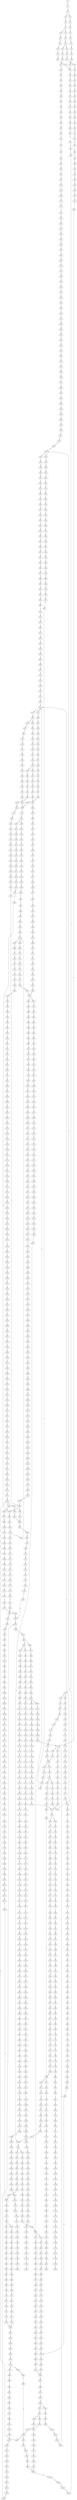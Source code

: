 strict digraph  {
	S0 -> S1 [ label = A ];
	S1 -> S2 [ label = T ];
	S2 -> S3 [ label = G ];
	S2 -> S4 [ label = A ];
	S3 -> S5 [ label = A ];
	S4 -> S6 [ label = A ];
	S5 -> S7 [ label = A ];
	S6 -> S8 [ label = A ];
	S7 -> S9 [ label = G ];
	S7 -> S10 [ label = C ];
	S8 -> S11 [ label = C ];
	S9 -> S12 [ label = A ];
	S10 -> S13 [ label = C ];
	S11 -> S14 [ label = C ];
	S12 -> S15 [ label = G ];
	S13 -> S16 [ label = T ];
	S14 -> S17 [ label = T ];
	S15 -> S18 [ label = T ];
	S15 -> S19 [ label = G ];
	S16 -> S20 [ label = C ];
	S17 -> S21 [ label = C ];
	S18 -> S22 [ label = C ];
	S19 -> S23 [ label = C ];
	S20 -> S24 [ label = C ];
	S21 -> S25 [ label = C ];
	S22 -> S26 [ label = T ];
	S23 -> S27 [ label = A ];
	S24 -> S28 [ label = A ];
	S25 -> S29 [ label = A ];
	S26 -> S30 [ label = C ];
	S27 -> S31 [ label = G ];
	S28 -> S32 [ label = G ];
	S29 -> S33 [ label = G ];
	S30 -> S34 [ label = T ];
	S31 -> S35 [ label = T ];
	S32 -> S36 [ label = T ];
	S33 -> S36 [ label = T ];
	S34 -> S37 [ label = C ];
	S35 -> S38 [ label = C ];
	S36 -> S39 [ label = C ];
	S37 -> S40 [ label = T ];
	S38 -> S41 [ label = C ];
	S39 -> S42 [ label = G ];
	S40 -> S43 [ label = C ];
	S41 -> S44 [ label = T ];
	S42 -> S45 [ label = T ];
	S43 -> S46 [ label = G ];
	S44 -> S47 [ label = G ];
	S45 -> S48 [ label = G ];
	S46 -> S49 [ label = G ];
	S47 -> S50 [ label = C ];
	S48 -> S51 [ label = C ];
	S49 -> S52 [ label = T ];
	S50 -> S53 [ label = G ];
	S51 -> S54 [ label = C ];
	S52 -> S55 [ label = C ];
	S53 -> S56 [ label = G ];
	S54 -> S57 [ label = A ];
	S55 -> S58 [ label = T ];
	S56 -> S59 [ label = C ];
	S57 -> S60 [ label = C ];
	S58 -> S61 [ label = C ];
	S59 -> S62 [ label = C ];
	S60 -> S63 [ label = G ];
	S61 -> S64 [ label = G ];
	S62 -> S65 [ label = T ];
	S63 -> S66 [ label = A ];
	S64 -> S67 [ label = G ];
	S65 -> S68 [ label = G ];
	S66 -> S69 [ label = G ];
	S67 -> S70 [ label = T ];
	S68 -> S71 [ label = T ];
	S69 -> S72 [ label = T ];
	S70 -> S73 [ label = T ];
	S71 -> S74 [ label = G ];
	S72 -> S75 [ label = G ];
	S73 -> S76 [ label = C ];
	S74 -> S77 [ label = C ];
	S75 -> S78 [ label = T ];
	S76 -> S79 [ label = A ];
	S77 -> S80 [ label = T ];
	S78 -> S81 [ label = C ];
	S79 -> S82 [ label = A ];
	S80 -> S83 [ label = A ];
	S81 -> S84 [ label = T ];
	S82 -> S85 [ label = G ];
	S83 -> S86 [ label = C ];
	S84 -> S87 [ label = T ];
	S84 -> S88 [ label = C ];
	S85 -> S89 [ label = A ];
	S86 -> S90 [ label = C ];
	S87 -> S91 [ label = C ];
	S88 -> S92 [ label = C ];
	S89 -> S93 [ label = C ];
	S90 -> S94 [ label = T ];
	S91 -> S95 [ label = G ];
	S92 -> S96 [ label = G ];
	S93 -> S97 [ label = C ];
	S94 -> S98 [ label = G ];
	S95 -> S99 [ label = G ];
	S96 -> S100 [ label = T ];
	S97 -> S101 [ label = T ];
	S98 -> S102 [ label = T ];
	S99 -> S103 [ label = T ];
	S100 -> S104 [ label = T ];
	S101 -> S105 [ label = T ];
	S102 -> S106 [ label = C ];
	S103 -> S107 [ label = C ];
	S104 -> S108 [ label = C ];
	S105 -> S109 [ label = T ];
	S106 -> S110 [ label = C ];
	S107 -> S111 [ label = C ];
	S108 -> S112 [ label = C ];
	S109 -> S113 [ label = T ];
	S110 -> S114 [ label = T ];
	S111 -> S115 [ label = T ];
	S112 -> S116 [ label = T ];
	S113 -> S117 [ label = T ];
	S114 -> S118 [ label = T ];
	S115 -> S119 [ label = T ];
	S116 -> S120 [ label = T ];
	S117 -> S121 [ label = G ];
	S118 -> S122 [ label = G ];
	S119 -> S123 [ label = G ];
	S120 -> S124 [ label = A ];
	S121 -> S125 [ label = A ];
	S122 -> S126 [ label = A ];
	S122 -> S127 [ label = T ];
	S123 -> S128 [ label = A ];
	S124 -> S129 [ label = A ];
	S125 -> S130 [ label = A ];
	S126 -> S131 [ label = A ];
	S127 -> S132 [ label = A ];
	S128 -> S133 [ label = A ];
	S129 -> S134 [ label = A ];
	S130 -> S135 [ label = C ];
	S131 -> S136 [ label = C ];
	S132 -> S137 [ label = G ];
	S133 -> S136 [ label = C ];
	S134 -> S138 [ label = C ];
	S135 -> S139 [ label = A ];
	S136 -> S140 [ label = T ];
	S136 -> S141 [ label = A ];
	S137 -> S142 [ label = G ];
	S138 -> S143 [ label = A ];
	S139 -> S144 [ label = G ];
	S140 -> S145 [ label = T ];
	S141 -> S146 [ label = G ];
	S142 -> S147 [ label = A ];
	S143 -> S148 [ label = G ];
	S144 -> S149 [ label = T ];
	S145 -> S150 [ label = C ];
	S146 -> S151 [ label = G ];
	S147 -> S152 [ label = G ];
	S148 -> S153 [ label = G ];
	S149 -> S154 [ label = T ];
	S150 -> S155 [ label = A ];
	S151 -> S156 [ label = G ];
	S151 -> S157 [ label = T ];
	S152 -> S158 [ label = A ];
	S153 -> S159 [ label = T ];
	S154 -> S160 [ label = G ];
	S155 -> S161 [ label = A ];
	S156 -> S162 [ label = T ];
	S157 -> S163 [ label = C ];
	S158 -> S164 [ label = G ];
	S159 -> S165 [ label = C ];
	S160 -> S166 [ label = A ];
	S161 -> S167 [ label = C ];
	S162 -> S168 [ label = C ];
	S163 -> S169 [ label = C ];
	S164 -> S170 [ label = G ];
	S165 -> S171 [ label = T ];
	S166 -> S172 [ label = C ];
	S167 -> S173 [ label = C ];
	S167 -> S174 [ label = T ];
	S168 -> S175 [ label = C ];
	S169 -> S176 [ label = C ];
	S170 -> S177 [ label = T ];
	S171 -> S178 [ label = C ];
	S172 -> S179 [ label = T ];
	S173 -> S180 [ label = G ];
	S174 -> S181 [ label = G ];
	S175 -> S182 [ label = G ];
	S176 -> S183 [ label = T ];
	S177 -> S184 [ label = C ];
	S178 -> S185 [ label = T ];
	S179 -> S186 [ label = G ];
	S180 -> S187 [ label = G ];
	S181 -> S188 [ label = G ];
	S181 -> S189 [ label = C ];
	S182 -> S190 [ label = C ];
	S183 -> S191 [ label = T ];
	S184 -> S192 [ label = C ];
	S185 -> S193 [ label = C ];
	S186 -> S194 [ label = T ];
	S187 -> S195 [ label = C ];
	S188 -> S196 [ label = C ];
	S189 -> S197 [ label = C ];
	S190 -> S198 [ label = C ];
	S191 -> S199 [ label = C ];
	S192 -> S200 [ label = C ];
	S193 -> S201 [ label = C ];
	S194 -> S202 [ label = A ];
	S195 -> S203 [ label = C ];
	S196 -> S204 [ label = C ];
	S197 -> S205 [ label = C ];
	S198 -> S206 [ label = G ];
	S199 -> S207 [ label = T ];
	S199 -> S208 [ label = G ];
	S200 -> S209 [ label = A ];
	S200 -> S210 [ label = G ];
	S201 -> S211 [ label = G ];
	S202 -> S212 [ label = C ];
	S203 -> S213 [ label = C ];
	S204 -> S214 [ label = C ];
	S205 -> S215 [ label = T ];
	S206 -> S216 [ label = C ];
	S206 -> S217 [ label = G ];
	S207 -> S218 [ label = C ];
	S208 -> S219 [ label = C ];
	S209 -> S220 [ label = G ];
	S210 -> S221 [ label = G ];
	S211 -> S222 [ label = T ];
	S212 -> S223 [ label = A ];
	S213 -> S224 [ label = A ];
	S214 -> S225 [ label = A ];
	S215 -> S226 [ label = A ];
	S216 -> S227 [ label = A ];
	S217 -> S228 [ label = A ];
	S218 -> S229 [ label = G ];
	S219 -> S230 [ label = A ];
	S220 -> S231 [ label = A ];
	S221 -> S232 [ label = A ];
	S222 -> S233 [ label = A ];
	S223 -> S234 [ label = C ];
	S224 -> S235 [ label = G ];
	S225 -> S236 [ label = G ];
	S226 -> S237 [ label = G ];
	S227 -> S238 [ label = C ];
	S228 -> S239 [ label = A ];
	S229 -> S240 [ label = T ];
	S230 -> S241 [ label = C ];
	S231 -> S242 [ label = G ];
	S232 -> S243 [ label = G ];
	S233 -> S244 [ label = C ];
	S234 -> S245 [ label = T ];
	S235 -> S246 [ label = T ];
	S236 -> S247 [ label = G ];
	S237 -> S248 [ label = G ];
	S238 -> S249 [ label = G ];
	S239 -> S250 [ label = C ];
	S240 -> S251 [ label = A ];
	S241 -> S252 [ label = G ];
	S242 -> S253 [ label = C ];
	S243 -> S254 [ label = G ];
	S244 -> S255 [ label = A ];
	S245 -> S256 [ label = T ];
	S246 -> S257 [ label = T ];
	S247 -> S258 [ label = T ];
	S248 -> S259 [ label = T ];
	S249 -> S260 [ label = C ];
	S250 -> S261 [ label = T ];
	S251 -> S262 [ label = C ];
	S252 -> S263 [ label = T ];
	S253 -> S264 [ label = C ];
	S254 -> S265 [ label = C ];
	S255 -> S266 [ label = T ];
	S256 -> S267 [ label = G ];
	S257 -> S268 [ label = G ];
	S258 -> S269 [ label = G ];
	S259 -> S270 [ label = G ];
	S260 -> S271 [ label = G ];
	S261 -> S272 [ label = G ];
	S262 -> S273 [ label = G ];
	S263 -> S274 [ label = G ];
	S264 -> S275 [ label = A ];
	S265 -> S276 [ label = G ];
	S266 -> S277 [ label = G ];
	S267 -> S278 [ label = G ];
	S268 -> S279 [ label = T ];
	S269 -> S280 [ label = C ];
	S269 -> S281 [ label = G ];
	S270 -> S282 [ label = T ];
	S271 -> S283 [ label = C ];
	S272 -> S284 [ label = C ];
	S273 -> S285 [ label = G ];
	S274 -> S286 [ label = G ];
	S275 -> S287 [ label = C ];
	S276 -> S288 [ label = T ];
	S277 -> S289 [ label = G ];
	S278 -> S290 [ label = A ];
	S279 -> S291 [ label = G ];
	S280 -> S292 [ label = G ];
	S281 -> S293 [ label = G ];
	S282 -> S294 [ label = G ];
	S283 -> S295 [ label = A ];
	S284 -> S296 [ label = A ];
	S285 -> S297 [ label = C ];
	S286 -> S298 [ label = C ];
	S287 -> S299 [ label = G ];
	S288 -> S300 [ label = G ];
	S289 -> S301 [ label = C ];
	S290 -> S302 [ label = G ];
	S291 -> S303 [ label = C ];
	S292 -> S304 [ label = C ];
	S293 -> S305 [ label = C ];
	S294 -> S306 [ label = C ];
	S295 -> S307 [ label = G ];
	S296 -> S308 [ label = A ];
	S297 -> S309 [ label = T ];
	S298 -> S310 [ label = G ];
	S299 -> S311 [ label = G ];
	S300 -> S312 [ label = G ];
	S301 -> S313 [ label = G ];
	S302 -> S314 [ label = A ];
	S303 -> S315 [ label = G ];
	S304 -> S316 [ label = G ];
	S305 -> S317 [ label = T ];
	S306 -> S318 [ label = G ];
	S307 -> S319 [ label = C ];
	S308 -> S320 [ label = C ];
	S309 -> S321 [ label = A ];
	S310 -> S322 [ label = T ];
	S311 -> S323 [ label = T ];
	S312 -> S324 [ label = T ];
	S313 -> S325 [ label = C ];
	S314 -> S326 [ label = C ];
	S315 -> S327 [ label = T ];
	S316 -> S328 [ label = T ];
	S317 -> S329 [ label = T ];
	S318 -> S330 [ label = T ];
	S319 -> S331 [ label = C ];
	S320 -> S332 [ label = C ];
	S321 -> S333 [ label = C ];
	S322 -> S334 [ label = C ];
	S323 -> S335 [ label = T ];
	S324 -> S336 [ label = A ];
	S325 -> S337 [ label = C ];
	S326 -> S338 [ label = C ];
	S327 -> S339 [ label = C ];
	S328 -> S340 [ label = C ];
	S329 -> S341 [ label = C ];
	S330 -> S342 [ label = C ];
	S331 -> S343 [ label = G ];
	S332 -> S344 [ label = A ];
	S333 -> S345 [ label = T ];
	S334 -> S346 [ label = C ];
	S335 -> S347 [ label = A ];
	S336 -> S348 [ label = T ];
	S337 -> S349 [ label = C ];
	S338 -> S350 [ label = C ];
	S339 -> S351 [ label = G ];
	S340 -> S352 [ label = G ];
	S341 -> S353 [ label = G ];
	S342 -> S354 [ label = G ];
	S343 -> S355 [ label = G ];
	S344 -> S356 [ label = G ];
	S345 -> S357 [ label = G ];
	S346 -> S358 [ label = C ];
	S347 -> S359 [ label = C ];
	S348 -> S360 [ label = G ];
	S349 -> S361 [ label = C ];
	S350 -> S362 [ label = C ];
	S351 -> S363 [ label = A ];
	S352 -> S364 [ label = T ];
	S353 -> S365 [ label = A ];
	S354 -> S363 [ label = A ];
	S355 -> S366 [ label = C ];
	S355 -> S367 [ label = T ];
	S356 -> S368 [ label = A ];
	S357 -> S369 [ label = G ];
	S358 -> S370 [ label = C ];
	S359 -> S371 [ label = T ];
	S360 -> S372 [ label = A ];
	S361 -> S373 [ label = C ];
	S362 -> S374 [ label = C ];
	S363 -> S375 [ label = A ];
	S364 -> S376 [ label = G ];
	S365 -> S377 [ label = A ];
	S366 -> S378 [ label = A ];
	S367 -> S379 [ label = G ];
	S368 -> S380 [ label = A ];
	S369 -> S381 [ label = T ];
	S370 -> S382 [ label = A ];
	S371 -> S383 [ label = G ];
	S372 -> S384 [ label = G ];
	S373 -> S385 [ label = A ];
	S374 -> S386 [ label = C ];
	S375 -> S387 [ label = C ];
	S376 -> S388 [ label = C ];
	S377 -> S389 [ label = C ];
	S378 -> S390 [ label = C ];
	S379 -> S391 [ label = G ];
	S380 -> S392 [ label = C ];
	S381 -> S393 [ label = G ];
	S382 -> S394 [ label = C ];
	S383 -> S395 [ label = C ];
	S384 -> S396 [ label = C ];
	S385 -> S397 [ label = C ];
	S386 -> S398 [ label = T ];
	S387 -> S399 [ label = C ];
	S387 -> S400 [ label = A ];
	S388 -> S401 [ label = A ];
	S389 -> S402 [ label = A ];
	S390 -> S403 [ label = T ];
	S391 -> S404 [ label = A ];
	S392 -> S405 [ label = A ];
	S393 -> S406 [ label = C ];
	S394 -> S407 [ label = T ];
	S395 -> S408 [ label = A ];
	S396 -> S409 [ label = G ];
	S397 -> S410 [ label = T ];
	S398 -> S411 [ label = T ];
	S399 -> S412 [ label = T ];
	S400 -> S413 [ label = C ];
	S401 -> S414 [ label = T ];
	S402 -> S415 [ label = C ];
	S403 -> S416 [ label = T ];
	S404 -> S417 [ label = A ];
	S405 -> S418 [ label = G ];
	S406 -> S419 [ label = T ];
	S407 -> S420 [ label = T ];
	S408 -> S421 [ label = G ];
	S409 -> S422 [ label = G ];
	S410 -> S423 [ label = T ];
	S411 -> S424 [ label = C ];
	S412 -> S425 [ label = T ];
	S413 -> S426 [ label = C ];
	S414 -> S427 [ label = C ];
	S415 -> S428 [ label = G ];
	S416 -> S429 [ label = C ];
	S417 -> S430 [ label = G ];
	S418 -> S431 [ label = C ];
	S419 -> S432 [ label = A ];
	S420 -> S433 [ label = G ];
	S421 -> S434 [ label = A ];
	S422 -> S435 [ label = T ];
	S423 -> S436 [ label = T ];
	S424 -> S437 [ label = A ];
	S425 -> S438 [ label = C ];
	S426 -> S439 [ label = C ];
	S427 -> S440 [ label = C ];
	S428 -> S441 [ label = C ];
	S429 -> S442 [ label = A ];
	S430 -> S443 [ label = A ];
	S431 -> S444 [ label = C ];
	S432 -> S445 [ label = C ];
	S433 -> S446 [ label = A ];
	S434 -> S447 [ label = C ];
	S435 -> S448 [ label = C ];
	S436 -> S449 [ label = A ];
	S437 -> S450 [ label = G ];
	S438 -> S451 [ label = G ];
	S439 -> S452 [ label = G ];
	S440 -> S453 [ label = G ];
	S441 -> S454 [ label = G ];
	S442 -> S455 [ label = G ];
	S443 -> S456 [ label = A ];
	S444 -> S457 [ label = G ];
	S445 -> S458 [ label = T ];
	S446 -> S459 [ label = G ];
	S447 -> S460 [ label = G ];
	S448 -> S461 [ label = G ];
	S449 -> S462 [ label = G ];
	S450 -> S463 [ label = A ];
	S451 -> S464 [ label = T ];
	S452 -> S465 [ label = T ];
	S453 -> S466 [ label = C ];
	S454 -> S467 [ label = C ];
	S455 -> S468 [ label = C ];
	S456 -> S469 [ label = C ];
	S457 -> S470 [ label = T ];
	S458 -> S471 [ label = G ];
	S459 -> S472 [ label = C ];
	S460 -> S473 [ label = G ];
	S461 -> S474 [ label = C ];
	S462 -> S475 [ label = C ];
	S463 -> S476 [ label = G ];
	S464 -> S477 [ label = A ];
	S465 -> S478 [ label = A ];
	S466 -> S479 [ label = A ];
	S467 -> S480 [ label = A ];
	S468 -> S481 [ label = C ];
	S469 -> S482 [ label = G ];
	S470 -> S483 [ label = C ];
	S471 -> S484 [ label = T ];
	S472 -> S485 [ label = C ];
	S473 -> S486 [ label = A ];
	S474 -> S487 [ label = A ];
	S475 -> S488 [ label = C ];
	S476 -> S489 [ label = G ];
	S477 -> S490 [ label = C ];
	S478 -> S491 [ label = C ];
	S479 -> S492 [ label = C ];
	S480 -> S493 [ label = C ];
	S481 -> S494 [ label = G ];
	S482 -> S495 [ label = G ];
	S483 -> S496 [ label = C ];
	S484 -> S497 [ label = A ];
	S485 -> S498 [ label = G ];
	S486 -> S499 [ label = C ];
	S487 -> S500 [ label = C ];
	S488 -> S501 [ label = G ];
	S489 -> S502 [ label = T ];
	S490 -> S503 [ label = T ];
	S491 -> S504 [ label = G ];
	S492 -> S505 [ label = G ];
	S493 -> S506 [ label = G ];
	S494 -> S507 [ label = C ];
	S495 -> S508 [ label = C ];
	S496 -> S509 [ label = T ];
	S497 -> S510 [ label = A ];
	S498 -> S511 [ label = C ];
	S499 -> S512 [ label = A ];
	S500 -> S513 [ label = G ];
	S501 -> S514 [ label = T ];
	S502 -> S515 [ label = C ];
	S503 -> S516 [ label = T ];
	S504 -> S517 [ label = T ];
	S505 -> S518 [ label = T ];
	S506 -> S519 [ label = T ];
	S507 -> S520 [ label = C ];
	S508 -> S521 [ label = A ];
	S509 -> S522 [ label = C ];
	S510 -> S523 [ label = C ];
	S511 -> S524 [ label = C ];
	S512 -> S525 [ label = C ];
	S513 -> S526 [ label = C ];
	S514 -> S527 [ label = C ];
	S515 -> S528 [ label = C ];
	S516 -> S529 [ label = C ];
	S517 -> S530 [ label = C ];
	S518 -> S531 [ label = C ];
	S519 -> S532 [ label = C ];
	S520 -> S533 [ label = C ];
	S521 -> S534 [ label = C ];
	S522 -> S535 [ label = T ];
	S523 -> S536 [ label = A ];
	S524 -> S537 [ label = C ];
	S525 -> S538 [ label = A ];
	S526 -> S539 [ label = G ];
	S527 -> S540 [ label = C ];
	S528 -> S541 [ label = C ];
	S529 -> S542 [ label = A ];
	S530 -> S543 [ label = C ];
	S531 -> S544 [ label = G ];
	S532 -> S545 [ label = C ];
	S533 -> S546 [ label = C ];
	S534 -> S547 [ label = C ];
	S534 -> S548 [ label = T ];
	S535 -> S549 [ label = G ];
	S536 -> S550 [ label = C ];
	S537 -> S551 [ label = C ];
	S538 -> S552 [ label = C ];
	S539 -> S553 [ label = C ];
	S540 -> S554 [ label = C ];
	S541 -> S555 [ label = T ];
	S542 -> S556 [ label = A ];
	S543 -> S557 [ label = A ];
	S544 -> S558 [ label = A ];
	S545 -> S559 [ label = A ];
	S546 -> S560 [ label = T ];
	S547 -> S561 [ label = G ];
	S548 -> S562 [ label = G ];
	S549 -> S563 [ label = T ];
	S550 -> S564 [ label = A ];
	S551 -> S560 [ label = T ];
	S552 -> S565 [ label = C ];
	S553 -> S566 [ label = G ];
	S554 -> S567 [ label = A ];
	S555 -> S568 [ label = T ];
	S556 -> S569 [ label = G ];
	S557 -> S570 [ label = G ];
	S558 -> S571 [ label = G ];
	S559 -> S572 [ label = G ];
	S560 -> S573 [ label = T ];
	S560 -> S574 [ label = C ];
	S561 -> S575 [ label = G ];
	S562 -> S576 [ label = G ];
	S563 -> S577 [ label = C ];
	S564 -> S578 [ label = C ];
	S565 -> S579 [ label = T ];
	S566 -> S580 [ label = G ];
	S567 -> S581 [ label = C ];
	S568 -> S199 [ label = C ];
	S569 -> S582 [ label = C ];
	S570 -> S583 [ label = C ];
	S571 -> S584 [ label = C ];
	S572 -> S585 [ label = C ];
	S573 -> S586 [ label = C ];
	S574 -> S587 [ label = C ];
	S575 -> S588 [ label = G ];
	S576 -> S589 [ label = G ];
	S577 -> S590 [ label = G ];
	S578 -> S591 [ label = G ];
	S579 -> S592 [ label = C ];
	S580 -> S593 [ label = C ];
	S581 -> S594 [ label = C ];
	S582 -> S595 [ label = G ];
	S583 -> S596 [ label = G ];
	S584 -> S597 [ label = G ];
	S585 -> S598 [ label = T ];
	S585 -> S596 [ label = G ];
	S586 -> S599 [ label = A ];
	S587 -> S600 [ label = A ];
	S588 -> S601 [ label = A ];
	S589 -> S602 [ label = A ];
	S590 -> S603 [ label = T ];
	S591 -> S604 [ label = C ];
	S592 -> S605 [ label = T ];
	S593 -> S606 [ label = T ];
	S594 -> S607 [ label = A ];
	S595 -> S608 [ label = A ];
	S596 -> S609 [ label = A ];
	S597 -> S610 [ label = A ];
	S598 -> S611 [ label = T ];
	S599 -> S612 [ label = C ];
	S600 -> S613 [ label = C ];
	S601 -> S614 [ label = A ];
	S602 -> S615 [ label = A ];
	S603 -> S616 [ label = G ];
	S604 -> S617 [ label = T ];
	S605 -> S618 [ label = A ];
	S606 -> S619 [ label = G ];
	S607 -> S620 [ label = C ];
	S608 -> S621 [ label = G ];
	S609 -> S622 [ label = G ];
	S610 -> S623 [ label = G ];
	S611 -> S624 [ label = C ];
	S612 -> S625 [ label = G ];
	S613 -> S626 [ label = C ];
	S614 -> S627 [ label = T ];
	S615 -> S628 [ label = C ];
	S616 -> S629 [ label = G ];
	S617 -> S630 [ label = C ];
	S618 -> S631 [ label = G ];
	S619 -> S632 [ label = G ];
	S620 -> S633 [ label = C ];
	S621 -> S634 [ label = T ];
	S622 -> S635 [ label = T ];
	S623 -> S636 [ label = T ];
	S624 -> S637 [ label = A ];
	S625 -> S638 [ label = C ];
	S626 -> S639 [ label = C ];
	S627 -> S640 [ label = T ];
	S628 -> S641 [ label = T ];
	S629 -> S642 [ label = T ];
	S630 -> S643 [ label = C ];
	S631 -> S644 [ label = A ];
	S632 -> S645 [ label = A ];
	S633 -> S646 [ label = G ];
	S634 -> S647 [ label = C ];
	S635 -> S648 [ label = C ];
	S636 -> S649 [ label = C ];
	S637 -> S650 [ label = C ];
	S638 -> S651 [ label = T ];
	S639 -> S652 [ label = G ];
	S640 -> S653 [ label = G ];
	S641 -> S654 [ label = G ];
	S642 -> S655 [ label = A ];
	S643 -> S656 [ label = T ];
	S644 -> S657 [ label = A ];
	S645 -> S658 [ label = A ];
	S646 -> S659 [ label = A ];
	S647 -> S660 [ label = C ];
	S648 -> S661 [ label = C ];
	S648 -> S662 [ label = T ];
	S649 -> S663 [ label = G ];
	S650 -> S664 [ label = G ];
	S651 -> S665 [ label = C ];
	S652 -> S666 [ label = C ];
	S653 -> S667 [ label = A ];
	S654 -> S668 [ label = G ];
	S656 -> S669 [ label = A ];
	S657 -> S670 [ label = C ];
	S658 -> S671 [ label = T ];
	S659 -> S672 [ label = T ];
	S660 -> S673 [ label = C ];
	S661 -> S673 [ label = C ];
	S662 -> S674 [ label = C ];
	S663 -> S675 [ label = A ];
	S664 -> S676 [ label = C ];
	S665 -> S677 [ label = C ];
	S666 -> S678 [ label = C ];
	S667 -> S679 [ label = A ];
	S668 -> S680 [ label = A ];
	S669 -> S681 [ label = G ];
	S670 -> S682 [ label = G ];
	S671 -> S683 [ label = G ];
	S672 -> S684 [ label = C ];
	S673 -> S685 [ label = T ];
	S673 -> S686 [ label = G ];
	S674 -> S687 [ label = G ];
	S675 -> S688 [ label = A ];
	S676 -> S689 [ label = C ];
	S677 -> S690 [ label = G ];
	S678 -> S691 [ label = G ];
	S679 -> S692 [ label = C ];
	S680 -> S693 [ label = C ];
	S681 -> S694 [ label = A ];
	S682 -> S695 [ label = A ];
	S683 -> S696 [ label = G ];
	S684 -> S697 [ label = G ];
	S685 -> S698 [ label = C ];
	S686 -> S699 [ label = C ];
	S687 -> S700 [ label = T ];
	S688 -> S701 [ label = C ];
	S689 -> S702 [ label = C ];
	S690 -> S703 [ label = G ];
	S691 -> S704 [ label = G ];
	S692 -> S705 [ label = C ];
	S693 -> S706 [ label = C ];
	S694 -> S707 [ label = A ];
	S695 -> S708 [ label = G ];
	S696 -> S709 [ label = G ];
	S697 -> S710 [ label = G ];
	S698 -> S711 [ label = C ];
	S699 -> S712 [ label = C ];
	S700 -> S713 [ label = C ];
	S701 -> S714 [ label = C ];
	S702 -> S715 [ label = T ];
	S703 -> S716 [ label = T ];
	S704 -> S717 [ label = T ];
	S705 -> S718 [ label = C ];
	S706 -> S719 [ label = C ];
	S707 -> S720 [ label = C ];
	S708 -> S721 [ label = G ];
	S709 -> S722 [ label = G ];
	S710 -> S723 [ label = T ];
	S711 -> S724 [ label = G ];
	S712 -> S725 [ label = T ];
	S713 -> S726 [ label = T ];
	S714 -> S727 [ label = T ];
	S715 -> S728 [ label = T ];
	S716 -> S729 [ label = T ];
	S717 -> S730 [ label = C ];
	S718 -> S731 [ label = G ];
	S719 -> S732 [ label = G ];
	S720 -> S733 [ label = T ];
	S721 -> S734 [ label = T ];
	S722 -> S735 [ label = T ];
	S723 -> S736 [ label = T ];
	S724 -> S737 [ label = G ];
	S725 -> S738 [ label = G ];
	S726 -> S739 [ label = G ];
	S727 -> S740 [ label = G ];
	S728 -> S741 [ label = C ];
	S729 -> S742 [ label = G ];
	S730 -> S743 [ label = C ];
	S731 -> S744 [ label = T ];
	S732 -> S745 [ label = T ];
	S733 -> S746 [ label = T ];
	S734 -> S747 [ label = G ];
	S735 -> S748 [ label = C ];
	S736 -> S749 [ label = C ];
	S737 -> S750 [ label = T ];
	S738 -> S751 [ label = T ];
	S739 -> S752 [ label = T ];
	S740 -> S753 [ label = T ];
	S741 -> S754 [ label = A ];
	S742 -> S755 [ label = C ];
	S743 -> S756 [ label = C ];
	S744 -> S757 [ label = C ];
	S745 -> S758 [ label = C ];
	S746 -> S759 [ label = C ];
	S747 -> S760 [ label = T ];
	S748 -> S761 [ label = C ];
	S749 -> S762 [ label = C ];
	S750 -> S763 [ label = C ];
	S751 -> S764 [ label = C ];
	S752 -> S765 [ label = T ];
	S753 -> S766 [ label = C ];
	S754 -> S767 [ label = T ];
	S755 -> S768 [ label = A ];
	S756 -> S769 [ label = A ];
	S757 -> S770 [ label = T ];
	S758 -> S771 [ label = T ];
	S759 -> S772 [ label = A ];
	S760 -> S773 [ label = C ];
	S761 -> S774 [ label = G ];
	S762 -> S775 [ label = A ];
	S763 -> S776 [ label = T ];
	S764 -> S777 [ label = G ];
	S765 -> S778 [ label = C ];
	S766 -> S779 [ label = G ];
	S767 -> S780 [ label = C ];
	S768 -> S781 [ label = C ];
	S769 -> S782 [ label = G ];
	S770 -> S783 [ label = C ];
	S771 -> S784 [ label = C ];
	S772 -> S785 [ label = A ];
	S773 -> S786 [ label = C ];
	S774 -> S787 [ label = C ];
	S775 -> S788 [ label = G ];
	S776 -> S789 [ label = G ];
	S777 -> S790 [ label = C ];
	S778 -> S791 [ label = C ];
	S779 -> S792 [ label = C ];
	S780 -> S793 [ label = C ];
	S781 -> S794 [ label = T ];
	S782 -> S795 [ label = T ];
	S783 -> S796 [ label = G ];
	S784 -> S796 [ label = G ];
	S785 -> S167 [ label = C ];
	S786 -> S797 [ label = C ];
	S787 -> S798 [ label = C ];
	S788 -> S799 [ label = T ];
	S789 -> S800 [ label = G ];
	S790 -> S801 [ label = G ];
	S791 -> S802 [ label = G ];
	S792 -> S803 [ label = G ];
	S793 -> S804 [ label = A ];
	S794 -> S805 [ label = G ];
	S795 -> S806 [ label = G ];
	S796 -> S807 [ label = G ];
	S797 -> S808 [ label = T ];
	S798 -> S206 [ label = G ];
	S799 -> S809 [ label = G ];
	S800 -> S810 [ label = A ];
	S801 -> S811 [ label = C ];
	S802 -> S812 [ label = T ];
	S803 -> S811 [ label = C ];
	S804 -> S813 [ label = G ];
	S805 -> S814 [ label = G ];
	S806 -> S815 [ label = G ];
	S807 -> S816 [ label = C ];
	S808 -> S817 [ label = G ];
	S809 -> S818 [ label = G ];
	S810 -> S819 [ label = G ];
	S811 -> S820 [ label = G ];
	S811 -> S821 [ label = A ];
	S812 -> S822 [ label = G ];
	S813 -> S823 [ label = A ];
	S814 -> S824 [ label = T ];
	S815 -> S825 [ label = T ];
	S816 -> S826 [ label = A ];
	S817 -> S827 [ label = T ];
	S818 -> S828 [ label = T ];
	S819 -> S829 [ label = G ];
	S820 -> S830 [ label = A ];
	S821 -> S831 [ label = A ];
	S822 -> S832 [ label = G ];
	S823 -> S833 [ label = A ];
	S824 -> S834 [ label = C ];
	S825 -> S835 [ label = C ];
	S826 -> S836 [ label = C ];
	S827 -> S837 [ label = C ];
	S828 -> S838 [ label = C ];
	S829 -> S839 [ label = G ];
	S830 -> S840 [ label = G ];
	S831 -> S841 [ label = C ];
	S832 -> S842 [ label = C ];
	S833 -> S843 [ label = C ];
	S834 -> S844 [ label = G ];
	S835 -> S845 [ label = G ];
	S836 -> S846 [ label = C ];
	S837 -> S847 [ label = C ];
	S838 -> S845 [ label = G ];
	S839 -> S848 [ label = T ];
	S840 -> S849 [ label = C ];
	S841 -> S850 [ label = C ];
	S842 -> S851 [ label = C ];
	S843 -> S852 [ label = C ];
	S844 -> S853 [ label = T ];
	S845 -> S854 [ label = T ];
	S846 -> S855 [ label = G ];
	S847 -> S856 [ label = T ];
	S848 -> S857 [ label = G ];
	S849 -> S858 [ label = A ];
	S850 -> S859 [ label = C ];
	S851 -> S860 [ label = C ];
	S852 -> S861 [ label = A ];
	S852 -> S862 [ label = G ];
	S853 -> S863 [ label = C ];
	S854 -> S864 [ label = C ];
	S855 -> S865 [ label = A ];
	S856 -> S866 [ label = A ];
	S857 -> S867 [ label = T ];
	S858 -> S868 [ label = G ];
	S859 -> S869 [ label = G ];
	S860 -> S870 [ label = G ];
	S861 -> S871 [ label = G ];
	S861 -> S872 [ label = C ];
	S862 -> S873 [ label = G ];
	S863 -> S874 [ label = C ];
	S864 -> S875 [ label = C ];
	S865 -> S876 [ label = G ];
	S865 -> S877 [ label = A ];
	S866 -> S878 [ label = C ];
	S867 -> S879 [ label = T ];
	S868 -> S880 [ label = T ];
	S869 -> S881 [ label = T ];
	S870 -> S882 [ label = T ];
	S871 -> S883 [ label = A ];
	S872 -> S884 [ label = C ];
	S873 -> S885 [ label = A ];
	S874 -> S886 [ label = G ];
	S875 -> S886 [ label = G ];
	S876 -> S887 [ label = T ];
	S877 -> S888 [ label = T ];
	S878 -> S889 [ label = T ];
	S879 -> S890 [ label = C ];
	S880 -> S891 [ label = G ];
	S881 -> S892 [ label = A ];
	S882 -> S893 [ label = C ];
	S883 -> S894 [ label = C ];
	S884 -> S895 [ label = A ];
	S885 -> S896 [ label = C ];
	S886 -> S897 [ label = T ];
	S887 -> S898 [ label = C ];
	S888 -> S899 [ label = G ];
	S889 -> S900 [ label = A ];
	S890 -> S901 [ label = C ];
	S891 -> S902 [ label = C ];
	S892 -> S903 [ label = C ];
	S893 -> S904 [ label = C ];
	S894 -> S905 [ label = T ];
	S895 -> S906 [ label = C ];
	S896 -> S907 [ label = G ];
	S897 -> S908 [ label = C ];
	S898 -> S909 [ label = C ];
	S899 -> S910 [ label = T ];
	S900 -> S911 [ label = C ];
	S901 -> S912 [ label = A ];
	S902 -> S913 [ label = A ];
	S903 -> S914 [ label = A ];
	S904 -> S915 [ label = A ];
	S905 -> S916 [ label = C ];
	S906 -> S917 [ label = C ];
	S907 -> S918 [ label = C ];
	S908 -> S919 [ label = A ];
	S909 -> S920 [ label = A ];
	S909 -> S921 [ label = T ];
	S910 -> S922 [ label = A ];
	S911 -> S923 [ label = C ];
	S912 -> S924 [ label = G ];
	S913 -> S925 [ label = A ];
	S914 -> S926 [ label = G ];
	S915 -> S927 [ label = G ];
	S916 -> S928 [ label = C ];
	S917 -> S929 [ label = C ];
	S918 -> S930 [ label = C ];
	S919 -> S931 [ label = C ];
	S920 -> S932 [ label = G ];
	S921 -> S933 [ label = C ];
	S922 -> S934 [ label = G ];
	S923 -> S935 [ label = A ];
	S924 -> S936 [ label = C ];
	S925 -> S937 [ label = C ];
	S926 -> S938 [ label = C ];
	S927 -> S939 [ label = T ];
	S928 -> S940 [ label = C ];
	S929 -> S941 [ label = C ];
	S930 -> S942 [ label = C ];
	S931 -> S943 [ label = C ];
	S932 -> S944 [ label = T ];
	S932 -> S945 [ label = C ];
	S933 -> S946 [ label = G ];
	S934 -> S947 [ label = T ];
	S935 -> S948 [ label = G ];
	S936 -> S949 [ label = A ];
	S937 -> S950 [ label = A ];
	S938 -> S951 [ label = A ];
	S939 -> S952 [ label = A ];
	S940 -> S953 [ label = A ];
	S941 -> S954 [ label = T ];
	S942 -> S955 [ label = A ];
	S943 -> S956 [ label = C ];
	S943 -> S957 [ label = G ];
	S944 -> S958 [ label = A ];
	S945 -> S959 [ label = T ];
	S946 -> S960 [ label = A ];
	S947 -> S961 [ label = T ];
	S948 -> S962 [ label = G ];
	S949 -> S963 [ label = G ];
	S950 -> S964 [ label = G ];
	S951 -> S965 [ label = G ];
	S952 -> S966 [ label = G ];
	S953 -> S967 [ label = T ];
	S954 -> S968 [ label = T ];
	S955 -> S969 [ label = T ];
	S956 -> S970 [ label = T ];
	S957 -> S971 [ label = A ];
	S958 -> S972 [ label = G ];
	S959 -> S973 [ label = T ];
	S960 -> S974 [ label = A ];
	S961 -> S975 [ label = T ];
	S962 -> S976 [ label = A ];
	S963 -> S977 [ label = A ];
	S964 -> S978 [ label = C ];
	S965 -> S979 [ label = G ];
	S966 -> S980 [ label = C ];
	S967 -> S981 [ label = C ];
	S968 -> S982 [ label = C ];
	S969 -> S983 [ label = C ];
	S970 -> S984 [ label = G ];
	S971 -> S985 [ label = A ];
	S971 -> S986 [ label = G ];
	S972 -> S987 [ label = G ];
	S973 -> S624 [ label = C ];
	S974 -> S988 [ label = C ];
	S975 -> S989 [ label = C ];
	S976 -> S990 [ label = G ];
	S977 -> S991 [ label = T ];
	S978 -> S992 [ label = T ];
	S979 -> S993 [ label = T ];
	S980 -> S994 [ label = T ];
	S981 -> S995 [ label = T ];
	S982 -> S996 [ label = C ];
	S982 -> S997 [ label = G ];
	S983 -> S998 [ label = G ];
	S984 -> S999 [ label = T ];
	S985 -> S1000 [ label = T ];
	S986 -> S1001 [ label = T ];
	S987 -> S1002 [ label = G ];
	S988 -> S1003 [ label = T ];
	S989 -> S1004 [ label = A ];
	S990 -> S1005 [ label = A ];
	S991 -> S1006 [ label = A ];
	S992 -> S1007 [ label = A ];
	S993 -> S1008 [ label = G ];
	S994 -> S1009 [ label = C ];
	S995 -> S1010 [ label = G ];
	S996 -> S1011 [ label = T ];
	S997 -> S1012 [ label = A ];
	S998 -> S1013 [ label = T ];
	S999 -> S1014 [ label = C ];
	S1000 -> S1015 [ label = C ];
	S1001 -> S1016 [ label = C ];
	S1002 -> S1017 [ label = T ];
	S1003 -> S1018 [ label = T ];
	S1004 -> S1019 [ label = C ];
	S1005 -> S1020 [ label = G ];
	S1006 -> S1021 [ label = A ];
	S1007 -> S1022 [ label = C ];
	S1008 -> S1023 [ label = C ];
	S1009 -> S1024 [ label = C ];
	S1010 -> S1025 [ label = C ];
	S1011 -> S1026 [ label = G ];
	S1012 -> S1027 [ label = T ];
	S1013 -> S1028 [ label = C ];
	S1014 -> S1029 [ label = C ];
	S1015 -> S1030 [ label = C ];
	S1016 -> S909 [ label = C ];
	S1017 -> S1031 [ label = C ];
	S1018 -> S1032 [ label = C ];
	S1019 -> S1033 [ label = T ];
	S1020 -> S1034 [ label = T ];
	S1021 -> S1035 [ label = A ];
	S1022 -> S1036 [ label = G ];
	S1023 -> S1037 [ label = A ];
	S1024 -> S1038 [ label = A ];
	S1025 -> S1039 [ label = C ];
	S1026 -> S1040 [ label = T ];
	S1027 -> S1041 [ label = C ];
	S1028 -> S1042 [ label = C ];
	S1029 -> S1043 [ label = T ];
	S1030 -> S1044 [ label = T ];
	S1031 -> S1045 [ label = A ];
	S1032 -> S1046 [ label = A ];
	S1033 -> S1047 [ label = C ];
	S1034 -> S1048 [ label = C ];
	S1035 -> S1049 [ label = A ];
	S1036 -> S1050 [ label = A ];
	S1037 -> S1051 [ label = C ];
	S1038 -> S1052 [ label = C ];
	S1039 -> S1053 [ label = A ];
	S1040 -> S1054 [ label = C ];
	S1041 -> S1055 [ label = G ];
	S1042 -> S1056 [ label = T ];
	S1043 -> S1057 [ label = T ];
	S1044 -> S1058 [ label = C ];
	S1045 -> S1059 [ label = C ];
	S1046 -> S1060 [ label = A ];
	S1047 -> S1061 [ label = C ];
	S1048 -> S1062 [ label = A ];
	S1049 -> S1063 [ label = A ];
	S1050 -> S1064 [ label = G ];
	S1051 -> S1065 [ label = G ];
	S1052 -> S1066 [ label = C ];
	S1053 -> S1067 [ label = G ];
	S1054 -> S1068 [ label = C ];
	S1055 -> S1069 [ label = T ];
	S1056 -> S1070 [ label = C ];
	S1057 -> S122 [ label = G ];
	S1058 -> S1071 [ label = G ];
	S1059 -> S1072 [ label = T ];
	S1060 -> S167 [ label = C ];
	S1061 -> S1073 [ label = T ];
	S1062 -> S1074 [ label = G ];
	S1063 -> S1075 [ label = C ];
	S1064 -> S1076 [ label = A ];
	S1065 -> S1077 [ label = C ];
	S1066 -> S1078 [ label = G ];
	S1067 -> S1079 [ label = T ];
	S1068 -> S1080 [ label = T ];
	S1069 -> S1081 [ label = T ];
	S1070 -> S1082 [ label = T ];
	S1071 -> S1083 [ label = A ];
	S1072 -> S1084 [ label = C ];
	S1073 -> S1085 [ label = T ];
	S1074 -> S1086 [ label = G ];
	S1075 -> S1087 [ label = T ];
	S1076 -> S1088 [ label = A ];
	S1077 -> S1089 [ label = G ];
	S1078 -> S1090 [ label = G ];
	S1079 -> S1091 [ label = C ];
	S1080 -> S1092 [ label = T ];
	S1081 -> S1093 [ label = T ];
	S1082 -> S1094 [ label = T ];
	S1083 -> S1095 [ label = A ];
	S1084 -> S1096 [ label = G ];
	S1085 -> S1097 [ label = T ];
	S1086 -> S1098 [ label = A ];
	S1087 -> S1099 [ label = T ];
	S1088 -> S1100 [ label = C ];
	S1089 -> S1101 [ label = G ];
	S1090 -> S1102 [ label = A ];
	S1091 -> S1103 [ label = G ];
	S1092 -> S122 [ label = G ];
	S1093 -> S1104 [ label = G ];
	S1094 -> S1105 [ label = C ];
	S1095 -> S1106 [ label = C ];
	S1096 -> S1107 [ label = C ];
	S1097 -> S1108 [ label = C ];
	S1098 -> S1109 [ label = C ];
	S1099 -> S1110 [ label = T ];
	S1100 -> S1111 [ label = T ];
	S1101 -> S1112 [ label = T ];
	S1102 -> S1113 [ label = C ];
	S1103 -> S1114 [ label = T ];
	S1104 -> S1115 [ label = T ];
	S1105 -> S1116 [ label = T ];
	S1106 -> S1003 [ label = T ];
	S1107 -> S1117 [ label = T ];
	S1108 -> S1118 [ label = A ];
	S1109 -> S1119 [ label = C ];
	S1110 -> S1120 [ label = G ];
	S1111 -> S1121 [ label = G ];
	S1112 -> S1122 [ label = G ];
	S1113 -> S1123 [ label = G ];
	S1114 -> S1124 [ label = A ];
	S1115 -> S1125 [ label = A ];
	S1116 -> S1126 [ label = C ];
	S1117 -> S1127 [ label = T ];
	S1118 -> S1128 [ label = T ];
	S1119 -> S1129 [ label = A ];
	S1120 -> S1130 [ label = C ];
	S1121 -> S1131 [ label = G ];
	S1122 -> S1132 [ label = C ];
	S1123 -> S1133 [ label = T ];
	S1124 -> S1134 [ label = A ];
	S1125 -> S1135 [ label = G ];
	S1126 -> S1136 [ label = G ];
	S1127 -> S1137 [ label = C ];
	S1128 -> S1138 [ label = C ];
	S1129 -> S1139 [ label = G ];
	S1130 -> S1140 [ label = C ];
	S1131 -> S1141 [ label = C ];
	S1132 -> S1142 [ label = C ];
	S1133 -> S1143 [ label = C ];
	S1134 -> S1144 [ label = G ];
	S1135 -> S1145 [ label = G ];
	S1136 -> S1146 [ label = G ];
	S1137 -> S1147 [ label = A ];
	S1138 -> S1148 [ label = C ];
	S1139 -> S1149 [ label = T ];
	S1140 -> S1150 [ label = G ];
	S1141 -> S1151 [ label = G ];
	S1142 -> S1152 [ label = G ];
	S1143 -> S1153 [ label = G ];
	S1144 -> S1154 [ label = A ];
	S1145 -> S1155 [ label = A ];
	S1146 -> S1156 [ label = A ];
	S1147 -> S1157 [ label = T ];
	S1148 -> S1158 [ label = A ];
	S1149 -> S1159 [ label = C ];
	S1150 -> S1160 [ label = T ];
	S1151 -> S1161 [ label = C ];
	S1152 -> S1162 [ label = C ];
	S1153 -> S1163 [ label = T ];
	S1154 -> S1164 [ label = C ];
	S1155 -> S1165 [ label = A ];
	S1156 -> S1166 [ label = G ];
	S1157 -> S1167 [ label = C ];
	S1158 -> S1168 [ label = G ];
	S1159 -> S1169 [ label = T ];
	S1160 -> S1170 [ label = A ];
	S1161 -> S1171 [ label = A ];
	S1162 -> S1172 [ label = A ];
	S1163 -> S1173 [ label = G ];
	S1164 -> S1174 [ label = G ];
	S1165 -> S1175 [ label = A ];
	S1166 -> S1176 [ label = A ];
	S1167 -> S1177 [ label = C ];
	S1168 -> S823 [ label = A ];
	S1169 -> S1178 [ label = C ];
	S1170 -> S1179 [ label = G ];
	S1171 -> S1180 [ label = G ];
	S1172 -> S1181 [ label = A ];
	S1173 -> S1182 [ label = A ];
	S1174 -> S1183 [ label = G ];
	S1175 -> S1184 [ label = G ];
	S1176 -> S1185 [ label = G ];
	S1177 -> S1186 [ label = A ];
	S1178 -> S1187 [ label = T ];
	S1179 -> S1188 [ label = C ];
	S1180 -> S1189 [ label = C ];
	S1181 -> S1190 [ label = C ];
	S1182 -> S1191 [ label = C ];
	S1183 -> S1192 [ label = C ];
	S1184 -> S1193 [ label = G ];
	S1185 -> S1194 [ label = G ];
	S1186 -> S813 [ label = G ];
	S1187 -> S1195 [ label = G ];
	S1188 -> S1196 [ label = C ];
	S1189 -> S1197 [ label = G ];
	S1190 -> S1198 [ label = C ];
	S1191 -> S1199 [ label = C ];
	S1192 -> S1200 [ label = T ];
	S1193 -> S1201 [ label = T ];
	S1194 -> S1202 [ label = T ];
	S1195 -> S1203 [ label = T ];
	S1196 -> S1204 [ label = G ];
	S1197 -> S1205 [ label = G ];
	S1198 -> S1206 [ label = A ];
	S1199 -> S1207 [ label = G ];
	S1200 -> S1208 [ label = C ];
	S1201 -> S1209 [ label = C ];
	S1202 -> S1210 [ label = C ];
	S1203 -> S1211 [ label = A ];
	S1204 -> S1212 [ label = G ];
	S1205 -> S1213 [ label = G ];
	S1206 -> S1214 [ label = G ];
	S1207 -> S1215 [ label = G ];
	S1208 -> S1216 [ label = T ];
	S1209 -> S1217 [ label = C ];
	S1210 -> S192 [ label = C ];
	S1212 -> S1218 [ label = T ];
	S1213 -> S1219 [ label = T ];
	S1214 -> S1220 [ label = T ];
	S1215 -> S1221 [ label = T ];
	S1216 -> S1222 [ label = C ];
	S1217 -> S1223 [ label = C ];
	S1218 -> S1224 [ label = G ];
	S1219 -> S1225 [ label = G ];
	S1220 -> S1226 [ label = C ];
	S1221 -> S1227 [ label = C ];
	S1222 -> S1228 [ label = G ];
	S1223 -> S1229 [ label = G ];
	S1224 -> S1230 [ label = A ];
	S1225 -> S1231 [ label = C ];
	S1226 -> S1232 [ label = G ];
	S1227 -> S1233 [ label = G ];
	S1228 -> S1234 [ label = A ];
	S1229 -> S1235 [ label = A ];
	S1230 -> S1236 [ label = C ];
	S1231 -> S1237 [ label = C ];
	S1232 -> S1238 [ label = C ];
	S1233 -> S1239 [ label = C ];
	S1234 -> S1240 [ label = A ];
	S1235 -> S1241 [ label = A ];
	S1236 -> S1242 [ label = G ];
	S1237 -> S1243 [ label = G ];
	S1238 -> S1244 [ label = G ];
	S1239 -> S1245 [ label = G ];
	S1240 -> S1246 [ label = G ];
	S1241 -> S1247 [ label = G ];
	S1242 -> S1248 [ label = T ];
	S1243 -> S1249 [ label = C ];
	S1244 -> S1250 [ label = C ];
	S1245 -> S1251 [ label = T ];
	S1246 -> S1252 [ label = T ];
	S1247 -> S1253 [ label = T ];
	S1248 -> S1254 [ label = G ];
	S1249 -> S1255 [ label = C ];
	S1250 -> S1256 [ label = A ];
	S1251 -> S1257 [ label = A ];
	S1252 -> S1258 [ label = C ];
	S1253 -> S1259 [ label = C ];
	S1254 -> S1260 [ label = G ];
	S1255 -> S1261 [ label = G ];
	S1256 -> S1262 [ label = G ];
	S1257 -> S1263 [ label = G ];
	S1258 -> S1264 [ label = G ];
	S1259 -> S1265 [ label = G ];
	S1260 -> S1266 [ label = G ];
	S1261 -> S1267 [ label = G ];
	S1262 -> S1268 [ label = C ];
	S1263 -> S1269 [ label = C ];
	S1264 -> S1270 [ label = C ];
	S1265 -> S1271 [ label = A ];
	S1266 -> S1272 [ label = T ];
	S1267 -> S1273 [ label = T ];
	S1268 -> S1274 [ label = C ];
	S1269 -> S1275 [ label = C ];
	S1270 -> S1276 [ label = G ];
	S1271 -> S1277 [ label = G ];
	S1272 -> S1278 [ label = A ];
	S1273 -> S1279 [ label = G ];
	S1274 -> S343 [ label = G ];
	S1275 -> S1280 [ label = G ];
	S1276 -> S1281 [ label = G ];
	S1277 -> S1282 [ label = G ];
	S1278 -> S1283 [ label = C ];
	S1279 -> S1284 [ label = G ];
	S1280 -> S1285 [ label = C ];
	S1281 -> S1286 [ label = C ];
	S1282 -> S1287 [ label = T ];
	S1283 -> S1288 [ label = T ];
	S1284 -> S1289 [ label = T ];
	S1285 -> S1290 [ label = T ];
	S1286 -> S1291 [ label = T ];
	S1287 -> S1292 [ label = A ];
	S1288 -> S1293 [ label = A ];
	S1289 -> S1294 [ label = G ];
	S1290 -> S1295 [ label = G ];
	S1291 -> S1296 [ label = A ];
	S1292 -> S1297 [ label = T ];
	S1293 -> S1298 [ label = T ];
	S1294 -> S1299 [ label = G ];
	S1295 -> S1300 [ label = G ];
	S1296 -> S1301 [ label = T ];
	S1297 -> S1302 [ label = A ];
	S1298 -> S1303 [ label = T ];
	S1299 -> S1304 [ label = A ];
	S1300 -> S1305 [ label = A ];
	S1301 -> S1306 [ label = A ];
	S1302 -> S1307 [ label = A ];
	S1303 -> S1308 [ label = G ];
	S1304 -> S1309 [ label = A ];
	S1305 -> S1310 [ label = A ];
	S1306 -> S1311 [ label = G ];
	S1307 -> S1312 [ label = G ];
	S1308 -> S1313 [ label = G ];
	S1309 -> S1314 [ label = C ];
	S1310 -> S1315 [ label = G ];
	S1311 -> S1316 [ label = T ];
	S1312 -> S1317 [ label = T ];
	S1313 -> S1318 [ label = A ];
	S1314 -> S1319 [ label = C ];
	S1315 -> S1320 [ label = A ];
	S1316 -> S1321 [ label = A ];
	S1317 -> S1322 [ label = C ];
	S1318 -> S1323 [ label = A ];
	S1319 -> S1324 [ label = T ];
	S1320 -> S1325 [ label = A ];
	S1321 -> S1326 [ label = G ];
	S1322 -> S1327 [ label = G ];
	S1323 -> S1328 [ label = C ];
	S1324 -> S1329 [ label = C ];
	S1325 -> S1330 [ label = C ];
	S1326 -> S1331 [ label = C ];
	S1327 -> S1332 [ label = T ];
	S1328 -> S1333 [ label = G ];
	S1329 -> S1334 [ label = G ];
	S1330 -> S482 [ label = G ];
	S1331 -> S1335 [ label = C ];
	S1332 -> S1336 [ label = G ];
	S1333 -> S1337 [ label = G ];
	S1334 -> S1338 [ label = G ];
	S1335 -> S1339 [ label = G ];
	S1336 -> S1340 [ label = G ];
	S1337 -> S1341 [ label = T ];
	S1338 -> S1342 [ label = C ];
	S1339 -> S1343 [ label = A ];
	S1340 -> S1344 [ label = T ];
	S1341 -> S1345 [ label = A ];
	S1342 -> S1346 [ label = A ];
	S1343 -> S1347 [ label = A ];
	S1344 -> S1348 [ label = A ];
	S1345 -> S1349 [ label = C ];
	S1346 -> S1350 [ label = C ];
	S1347 -> S1351 [ label = A ];
	S1348 -> S1352 [ label = C ];
	S1349 -> S1353 [ label = G ];
	S1350 -> S1354 [ label = G ];
	S1351 -> S1355 [ label = C ];
	S1352 -> S1356 [ label = C ];
	S1353 -> S1357 [ label = A ];
	S1354 -> S1358 [ label = C ];
	S1355 -> S1359 [ label = C ];
	S1356 -> S1360 [ label = G ];
	S1357 -> S1361 [ label = A ];
	S1358 -> S1362 [ label = G ];
	S1359 -> S1363 [ label = C ];
	S1360 -> S1364 [ label = G ];
	S1361 -> S1365 [ label = G ];
	S1362 -> S1366 [ label = C ];
	S1363 -> S1367 [ label = C ];
	S1364 -> S1368 [ label = T ];
	S1365 -> S1369 [ label = A ];
	S1366 -> S1370 [ label = G ];
	S1367 -> S1371 [ label = G ];
	S1368 -> S1372 [ label = G ];
	S1369 -> S1373 [ label = A ];
	S1370 -> S1374 [ label = C ];
	S1371 -> S1375 [ label = A ];
	S1372 -> S1376 [ label = G ];
	S1373 -> S1377 [ label = G ];
	S1374 -> S1378 [ label = G ];
	S1375 -> S1379 [ label = C ];
	S1376 -> S1380 [ label = T ];
	S1377 -> S1381 [ label = T ];
	S1378 -> S1382 [ label = T ];
	S1379 -> S1383 [ label = T ];
	S1380 -> S1384 [ label = T ];
	S1381 -> S1385 [ label = G ];
	S1382 -> S1386 [ label = C ];
	S1383 -> S1387 [ label = A ];
	S1384 -> S1388 [ label = A ];
	S1385 -> S1389 [ label = T ];
	S1386 -> S1390 [ label = G ];
	S1387 -> S1391 [ label = G ];
	S1388 -> S1392 [ label = G ];
	S1389 -> S1393 [ label = C ];
	S1390 -> S1394 [ label = A ];
	S1391 -> S1395 [ label = A ];
	S1392 -> S1396 [ label = A ];
	S1393 -> S1397 [ label = C ];
	S1394 -> S1398 [ label = C ];
	S1395 -> S1399 [ label = A ];
	S1396 -> S1400 [ label = A ];
	S1397 -> S1401 [ label = T ];
	S1398 -> S1402 [ label = G ];
	S1399 -> S1403 [ label = T ];
	S1400 -> S1404 [ label = G ];
	S1401 -> S1405 [ label = G ];
	S1402 -> S1406 [ label = C ];
	S1403 -> S1407 [ label = C ];
	S1404 -> S1408 [ label = G ];
	S1405 -> S1409 [ label = G ];
	S1406 -> S1410 [ label = G ];
	S1407 -> S1411 [ label = G ];
	S1408 -> S1412 [ label = G ];
	S1409 -> S1413 [ label = C ];
	S1410 -> S1414 [ label = C ];
	S1411 -> S1415 [ label = G ];
	S1412 -> S1416 [ label = G ];
	S1413 -> S1417 [ label = C ];
	S1414 -> S1418 [ label = C ];
	S1415 -> S1419 [ label = G ];
	S1416 -> S1420 [ label = G ];
	S1417 -> S1421 [ label = T ];
	S1418 -> S1422 [ label = T ];
	S1419 -> S1423 [ label = T ];
	S1420 -> S1424 [ label = T ];
	S1421 -> S1425 [ label = G ];
	S1422 -> S1426 [ label = C ];
	S1423 -> S1427 [ label = A ];
	S1424 -> S1428 [ label = C ];
	S1425 -> S1429 [ label = G ];
	S1426 -> S1430 [ label = G ];
	S1427 -> S1431 [ label = T ];
	S1428 -> S1432 [ label = C ];
	S1429 -> S1433 [ label = G ];
	S1430 -> S1434 [ label = G ];
	S1431 -> S1435 [ label = C ];
	S1432 -> S1436 [ label = G ];
	S1433 -> S1437 [ label = T ];
	S1434 -> S1438 [ label = G ];
	S1435 -> S1439 [ label = C ];
	S1436 -> S1440 [ label = T ];
	S1437 -> S1441 [ label = C ];
	S1438 -> S1442 [ label = C ];
	S1439 -> S1443 [ label = C ];
	S1440 -> S1444 [ label = C ];
	S1441 -> S1445 [ label = C ];
	S1442 -> S1446 [ label = T ];
	S1443 -> S1447 [ label = G ];
	S1444 -> S1448 [ label = G ];
	S1445 -> S1449 [ label = C ];
	S1446 -> S1450 [ label = C ];
	S1447 -> S1451 [ label = A ];
	S1448 -> S1452 [ label = G ];
	S1449 -> S1453 [ label = G ];
	S1450 -> S1454 [ label = A ];
	S1451 -> S1455 [ label = A ];
	S1452 -> S1456 [ label = A ];
	S1453 -> S1457 [ label = A ];
	S1454 -> S1458 [ label = C ];
	S1455 -> S1459 [ label = A ];
	S1456 -> S1460 [ label = A ];
	S1457 -> S1461 [ label = G ];
	S1458 -> S1462 [ label = G ];
	S1459 -> S1463 [ label = G ];
	S1460 -> S1464 [ label = C ];
	S1461 -> S1465 [ label = T ];
	S1462 -> S1466 [ label = T ];
	S1463 -> S1467 [ label = T ];
	S1464 -> S1468 [ label = T ];
	S1465 -> S1469 [ label = C ];
	S1466 -> S1470 [ label = C ];
	S1467 -> S1471 [ label = G ];
	S1468 -> S1472 [ label = A ];
	S1469 -> S1473 [ label = C ];
	S1470 -> S1474 [ label = C ];
	S1471 -> S1475 [ label = T ];
	S1472 -> S1476 [ label = C ];
	S1473 -> S1477 [ label = A ];
	S1474 -> S1478 [ label = A ];
	S1475 -> S1479 [ label = C ];
	S1476 -> S1480 [ label = A ];
	S1477 -> S932 [ label = G ];
	S1478 -> S1481 [ label = G ];
	S1479 -> S1482 [ label = G ];
	S1480 -> S1483 [ label = A ];
	S1481 -> S585 [ label = C ];
	S1482 -> S1484 [ label = T ];
	S1483 -> S1485 [ label = C ];
	S1484 -> S1486 [ label = C ];
	S1485 -> S1487 [ label = G ];
	S1486 -> S1488 [ label = G ];
	S1487 -> S1489 [ label = A ];
	S1488 -> S1490 [ label = G ];
	S1489 -> S1491 [ label = A ];
	S1490 -> S1492 [ label = A ];
	S1491 -> S1493 [ label = A ];
	S1492 -> S1494 [ label = A ];
	S1493 -> S1495 [ label = A ];
	S1494 -> S1496 [ label = C ];
	S1495 -> S1497 [ label = C ];
	S1496 -> S1498 [ label = A ];
	S1497 -> S1499 [ label = A ];
	S1498 -> S1500 [ label = G ];
	S1499 -> S1501 [ label = G ];
	S1500 -> S1502 [ label = G ];
	S1501 -> S1503 [ label = A ];
	S1502 -> S1504 [ label = A ];
	S1503 -> S1505 [ label = A ];
	S1504 -> S1506 [ label = A ];
	S1505 -> S1507 [ label = G ];
	S1506 -> S1508 [ label = T ];
	S1507 -> S1509 [ label = G ];
	S1508 -> S1510 [ label = A ];
	S1509 -> S1511 [ label = G ];
	S1510 -> S1512 [ label = G ];
	S1511 -> S1513 [ label = G ];
	S1512 -> S1514 [ label = T ];
	S1513 -> S1515 [ label = T ];
	S1514 -> S1516 [ label = C ];
	S1515 -> S1517 [ label = C ];
	S1516 -> S1518 [ label = T ];
	S1517 -> S1519 [ label = T ];
	S1518 -> S1520 [ label = C ];
	S1519 -> S1521 [ label = C ];
	S1520 -> S1522 [ label = T ];
	S1521 -> S1523 [ label = T ];
	S1522 -> S1524 [ label = C ];
	S1523 -> S1525 [ label = C ];
	S1524 -> S1526 [ label = T ];
	S1525 -> S1527 [ label = G ];
	S1526 -> S1528 [ label = G ];
	S1527 -> S1529 [ label = T ];
	S1528 -> S1530 [ label = A ];
	S1529 -> S1531 [ label = G ];
	S1530 -> S1532 [ label = G ];
	S1531 -> S1533 [ label = G ];
	S1532 -> S1534 [ label = T ];
	S1533 -> S1535 [ label = T ];
	S1534 -> S1536 [ label = A ];
	S1535 -> S1537 [ label = A ];
}
